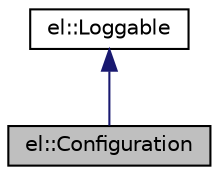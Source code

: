 digraph "el::Configuration"
{
  edge [fontname="Helvetica",fontsize="10",labelfontname="Helvetica",labelfontsize="10"];
  node [fontname="Helvetica",fontsize="10",shape=record];
  Node1 [label="el::Configuration",height=0.2,width=0.4,color="black", fillcolor="grey75", style="filled" fontcolor="black"];
  Node2 -> Node1 [dir="back",color="midnightblue",fontsize="10",style="solid",fontname="Helvetica"];
  Node2 [label="el::Loggable",height=0.2,width=0.4,color="black", fillcolor="white", style="filled",URL="$classel_1_1_loggable.html",tooltip="Base of Easylogging++ friendly class. "];
}
